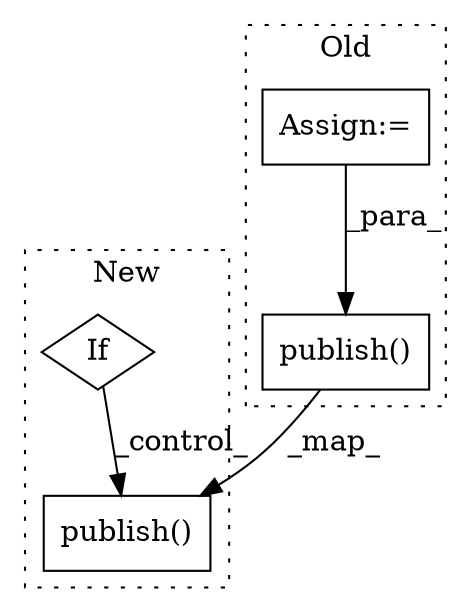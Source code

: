 digraph G {
subgraph cluster0 {
1 [label="publish()" a="75" s="5450,5487" l="28,1" shape="box"];
4 [label="Assign:=" a="68" s="5342" l="3" shape="box"];
label = "Old";
style="dotted";
}
subgraph cluster1 {
2 [label="publish()" a="75" s="5679,5739" l="28,1" shape="box"];
3 [label="If" a="96" s="5643" l="3" shape="diamond"];
label = "New";
style="dotted";
}
1 -> 2 [label="_map_"];
3 -> 2 [label="_control_"];
4 -> 1 [label="_para_"];
}